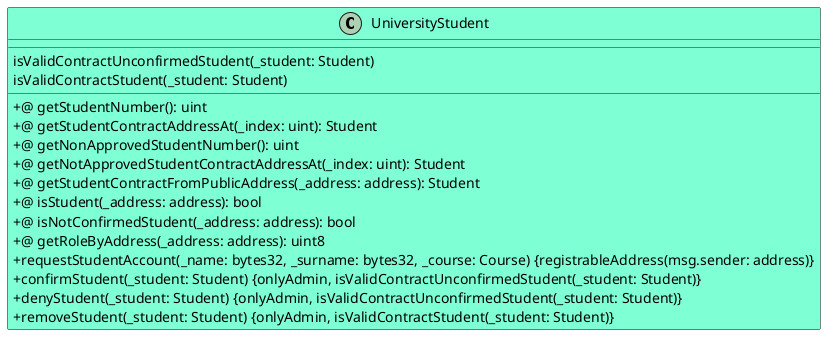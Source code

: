 @startuml
skinparam classAttributeIconSize 0
class UniversityStudent #AquaMarine {
__
isValidContractUnconfirmedStudent(_student: Student)
isValidContractStudent(_student: Student)
__
+@ getStudentNumber(): uint
+@ getStudentContractAddressAt(_index: uint): Student
+@ getNonApprovedStudentNumber(): uint
+@ getNotApprovedStudentContractAddressAt(_index: uint): Student
+@ getStudentContractFromPublicAddress(_address: address): Student
+@ isStudent(_address: address): bool
+@ isNotConfirmedStudent(_address: address): bool
+@ getRoleByAddress(_address: address): uint8
+ requestStudentAccount(_name: bytes32, _surname: bytes32, _course: Course) {registrableAddress(msg.sender: address)}
+ confirmStudent(_student: Student) {onlyAdmin, isValidContractUnconfirmedStudent(_student: Student)}
+ denyStudent(_student: Student) {onlyAdmin, isValidContractUnconfirmedStudent(_student: Student)}
+ removeStudent(_student: Student) {onlyAdmin, isValidContractStudent(_student: Student)}
}
@enduml
